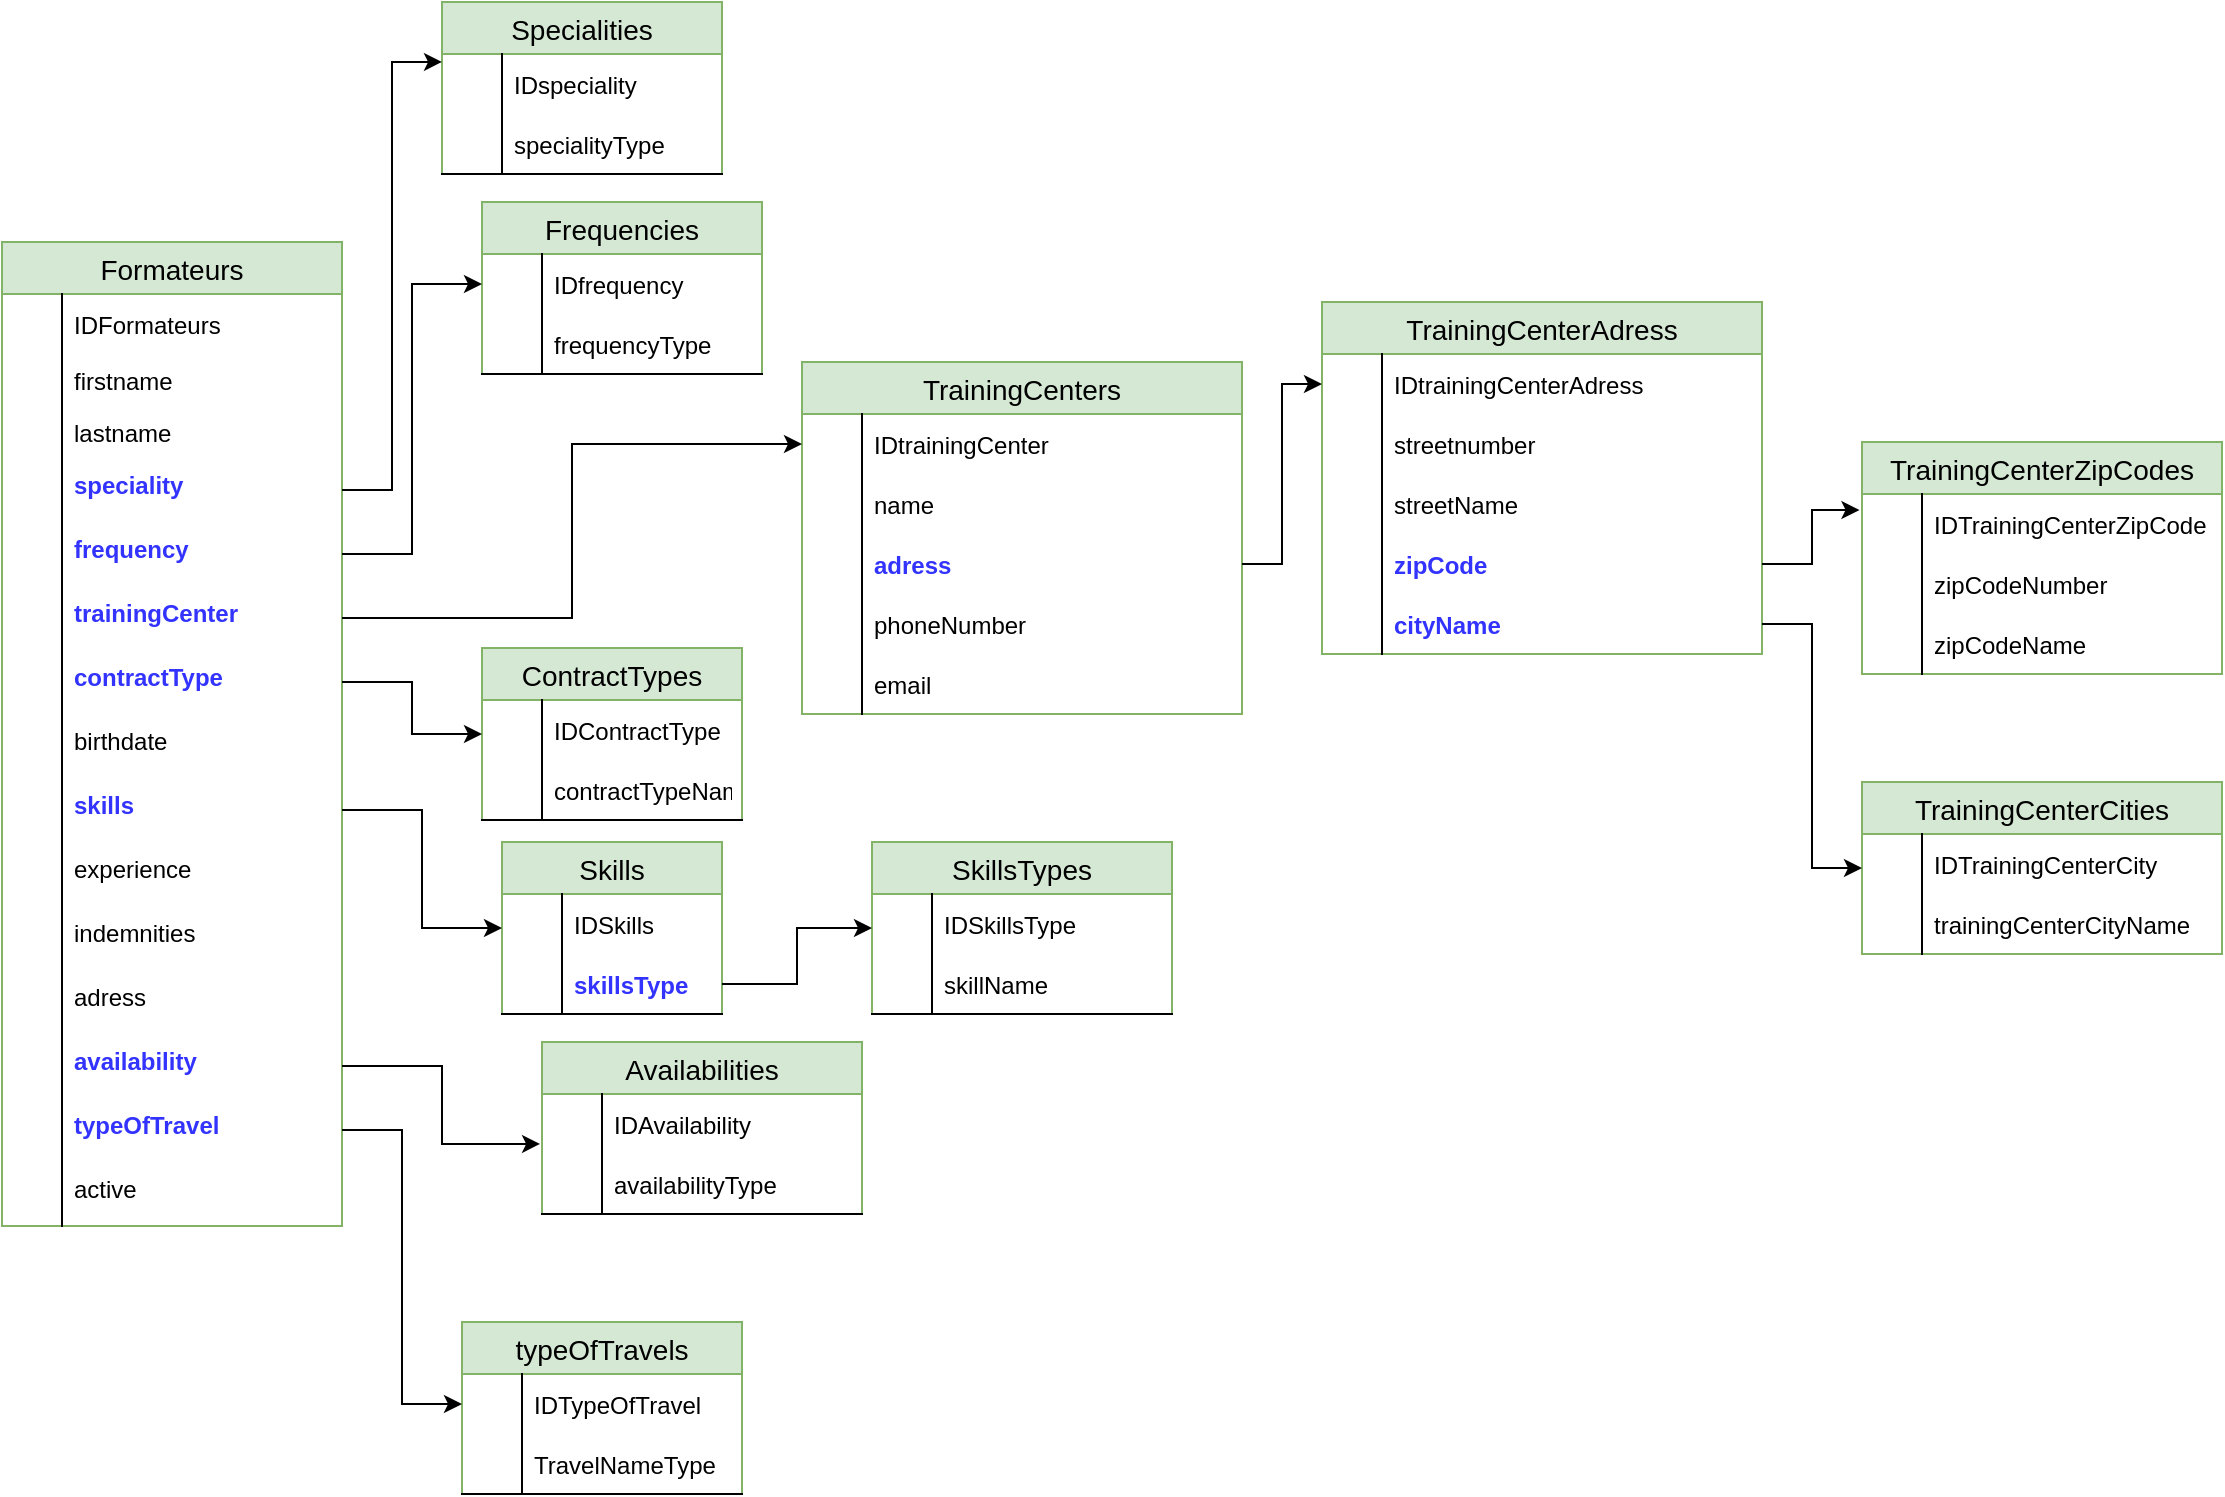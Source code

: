 <mxfile version="12.5.1" type="device" pages="2"><diagram id="z8Qfyt9-eMvjG8zOJKqd" name="Page-1"><mxGraphModel dx="1422" dy="769" grid="1" gridSize="10" guides="1" tooltips="1" connect="1" arrows="1" fold="1" page="1" pageScale="1" pageWidth="1169" pageHeight="827" math="0" shadow="0"><root><mxCell id="0"/><mxCell id="1" parent="0"/><mxCell id="PxYrfyLk3lkFEPE1yaKh-5" value="Formateurs" style="swimlane;fontStyle=0;childLayout=stackLayout;horizontal=1;startSize=26;fillColor=#d5e8d4;horizontalStack=0;resizeParent=1;resizeParentMax=0;resizeLast=0;collapsible=1;marginBottom=0;swimlaneFillColor=#ffffff;align=center;fontSize=14;strokeColor=#82b366;" vertex="1" parent="1"><mxGeometry x="20" y="140" width="170" height="492" as="geometry"/></mxCell><mxCell id="PxYrfyLk3lkFEPE1yaKh-6" value="IDFormateurs" style="shape=partialRectangle;top=0;left=0;right=0;bottom=1;align=left;verticalAlign=middle;fillColor=none;spacingLeft=34;spacingRight=4;overflow=hidden;rotatable=0;points=[[0,0.5],[1,0.5]];portConstraint=eastwest;dropTarget=0;fontStyle=0;fontSize=12;strokeColor=none;" vertex="1" parent="PxYrfyLk3lkFEPE1yaKh-5"><mxGeometry y="26" width="170" height="30" as="geometry"/></mxCell><mxCell id="PxYrfyLk3lkFEPE1yaKh-7" value="" style="shape=partialRectangle;top=0;left=0;bottom=0;fillColor=none;align=left;verticalAlign=middle;spacingLeft=4;spacingRight=4;overflow=hidden;rotatable=0;points=[];portConstraint=eastwest;part=1;fontSize=12;" vertex="1" connectable="0" parent="PxYrfyLk3lkFEPE1yaKh-6"><mxGeometry width="30" height="30" as="geometry"/></mxCell><mxCell id="PxYrfyLk3lkFEPE1yaKh-8" value="firstname" style="shape=partialRectangle;top=0;left=0;right=0;bottom=0;align=left;verticalAlign=top;fillColor=none;spacingLeft=34;spacingRight=4;overflow=hidden;rotatable=0;points=[[0,0.5],[1,0.5]];portConstraint=eastwest;dropTarget=0;fontSize=12;strokeColor=none;" vertex="1" parent="PxYrfyLk3lkFEPE1yaKh-5"><mxGeometry y="56" width="170" height="26" as="geometry"/></mxCell><mxCell id="PxYrfyLk3lkFEPE1yaKh-9" value="" style="shape=partialRectangle;top=0;left=0;bottom=0;fillColor=none;align=left;verticalAlign=top;spacingLeft=4;spacingRight=4;overflow=hidden;rotatable=0;points=[];portConstraint=eastwest;part=1;fontSize=12;" vertex="1" connectable="0" parent="PxYrfyLk3lkFEPE1yaKh-8"><mxGeometry width="30" height="26" as="geometry"/></mxCell><mxCell id="PxYrfyLk3lkFEPE1yaKh-10" value="lastname" style="shape=partialRectangle;top=0;left=0;right=0;bottom=0;align=left;verticalAlign=top;fillColor=none;spacingLeft=34;spacingRight=4;overflow=hidden;rotatable=0;points=[[0,0.5],[1,0.5]];portConstraint=eastwest;dropTarget=0;fontSize=12;" vertex="1" parent="PxYrfyLk3lkFEPE1yaKh-5"><mxGeometry y="82" width="170" height="26" as="geometry"/></mxCell><mxCell id="PxYrfyLk3lkFEPE1yaKh-11" value="" style="shape=partialRectangle;top=0;left=0;bottom=0;fillColor=none;align=left;verticalAlign=top;spacingLeft=4;spacingRight=4;overflow=hidden;rotatable=0;points=[];portConstraint=eastwest;part=1;fontSize=12;" vertex="1" connectable="0" parent="PxYrfyLk3lkFEPE1yaKh-10"><mxGeometry width="30" height="26" as="geometry"/></mxCell><mxCell id="PxYrfyLk3lkFEPE1yaKh-12" value="speciality" style="shape=partialRectangle;top=0;left=0;right=0;bottom=0;align=left;verticalAlign=top;fillColor=none;spacingLeft=34;spacingRight=4;overflow=hidden;rotatable=0;points=[[0,0.5],[1,0.5]];portConstraint=eastwest;dropTarget=0;fontSize=12;fontStyle=1;fontColor=#3333FF;" vertex="1" parent="PxYrfyLk3lkFEPE1yaKh-5"><mxGeometry y="108" width="170" height="32" as="geometry"/></mxCell><mxCell id="PxYrfyLk3lkFEPE1yaKh-13" value="" style="shape=partialRectangle;top=0;left=0;bottom=0;fillColor=none;align=left;verticalAlign=top;spacingLeft=4;spacingRight=4;overflow=hidden;rotatable=0;points=[];portConstraint=eastwest;part=1;fontSize=12;" vertex="1" connectable="0" parent="PxYrfyLk3lkFEPE1yaKh-12"><mxGeometry width="30" height="32" as="geometry"/></mxCell><mxCell id="PxYrfyLk3lkFEPE1yaKh-29" value="frequency" style="shape=partialRectangle;top=0;left=0;right=0;bottom=0;align=left;verticalAlign=top;fillColor=none;spacingLeft=34;spacingRight=4;overflow=hidden;rotatable=0;points=[[0,0.5],[1,0.5]];portConstraint=eastwest;dropTarget=0;fontSize=12;fontStyle=1;strokeColor=#3333FF;fontColor=#3333FF;" vertex="1" parent="PxYrfyLk3lkFEPE1yaKh-5"><mxGeometry y="140" width="170" height="32" as="geometry"/></mxCell><mxCell id="PxYrfyLk3lkFEPE1yaKh-30" value="" style="shape=partialRectangle;top=0;left=0;bottom=0;fillColor=none;align=left;verticalAlign=top;spacingLeft=4;spacingRight=4;overflow=hidden;rotatable=0;points=[];portConstraint=eastwest;part=1;fontSize=12;" vertex="1" connectable="0" parent="PxYrfyLk3lkFEPE1yaKh-29"><mxGeometry width="30" height="32" as="geometry"/></mxCell><mxCell id="PxYrfyLk3lkFEPE1yaKh-31" value="trainingCenter" style="shape=partialRectangle;top=0;left=0;right=0;bottom=0;align=left;verticalAlign=top;fillColor=none;spacingLeft=34;spacingRight=4;overflow=hidden;rotatable=0;points=[[0,0.5],[1,0.5]];portConstraint=eastwest;dropTarget=0;fontSize=12;fontStyle=1;fontColor=#3333FF;" vertex="1" parent="PxYrfyLk3lkFEPE1yaKh-5"><mxGeometry y="172" width="170" height="32" as="geometry"/></mxCell><mxCell id="PxYrfyLk3lkFEPE1yaKh-32" value="" style="shape=partialRectangle;top=0;left=0;bottom=0;fillColor=none;align=left;verticalAlign=top;spacingLeft=4;spacingRight=4;overflow=hidden;rotatable=0;points=[];portConstraint=eastwest;part=1;fontSize=12;" vertex="1" connectable="0" parent="PxYrfyLk3lkFEPE1yaKh-31"><mxGeometry width="30" height="32" as="geometry"/></mxCell><mxCell id="PxYrfyLk3lkFEPE1yaKh-33" value="contractType" style="shape=partialRectangle;top=0;left=0;right=0;bottom=0;align=left;verticalAlign=top;fillColor=none;spacingLeft=34;spacingRight=4;overflow=hidden;rotatable=0;points=[[0,0.5],[1,0.5]];portConstraint=eastwest;dropTarget=0;fontSize=12;fontStyle=1;fontColor=#3333FF;" vertex="1" parent="PxYrfyLk3lkFEPE1yaKh-5"><mxGeometry y="204" width="170" height="32" as="geometry"/></mxCell><mxCell id="PxYrfyLk3lkFEPE1yaKh-34" value="" style="shape=partialRectangle;top=0;left=0;bottom=0;fillColor=none;align=left;verticalAlign=top;spacingLeft=4;spacingRight=4;overflow=hidden;rotatable=0;points=[];portConstraint=eastwest;part=1;fontSize=12;" vertex="1" connectable="0" parent="PxYrfyLk3lkFEPE1yaKh-33"><mxGeometry width="30" height="32" as="geometry"/></mxCell><mxCell id="PxYrfyLk3lkFEPE1yaKh-35" value="birthdate" style="shape=partialRectangle;top=0;left=0;right=0;bottom=0;align=left;verticalAlign=top;fillColor=none;spacingLeft=34;spacingRight=4;overflow=hidden;rotatable=0;points=[[0,0.5],[1,0.5]];portConstraint=eastwest;dropTarget=0;fontSize=12;" vertex="1" parent="PxYrfyLk3lkFEPE1yaKh-5"><mxGeometry y="236" width="170" height="32" as="geometry"/></mxCell><mxCell id="PxYrfyLk3lkFEPE1yaKh-36" value="" style="shape=partialRectangle;top=0;left=0;bottom=0;fillColor=none;align=left;verticalAlign=top;spacingLeft=4;spacingRight=4;overflow=hidden;rotatable=0;points=[];portConstraint=eastwest;part=1;fontSize=12;" vertex="1" connectable="0" parent="PxYrfyLk3lkFEPE1yaKh-35"><mxGeometry width="30" height="32" as="geometry"/></mxCell><mxCell id="PxYrfyLk3lkFEPE1yaKh-37" value="skills" style="shape=partialRectangle;top=0;left=0;right=0;bottom=0;align=left;verticalAlign=top;fillColor=none;spacingLeft=34;spacingRight=4;overflow=hidden;rotatable=0;points=[[0,0.5],[1,0.5]];portConstraint=eastwest;dropTarget=0;fontSize=12;fontColor=#3333FF;fontStyle=1" vertex="1" parent="PxYrfyLk3lkFEPE1yaKh-5"><mxGeometry y="268" width="170" height="32" as="geometry"/></mxCell><mxCell id="PxYrfyLk3lkFEPE1yaKh-38" value="" style="shape=partialRectangle;top=0;left=0;bottom=0;fillColor=none;align=left;verticalAlign=top;spacingLeft=4;spacingRight=4;overflow=hidden;rotatable=0;points=[];portConstraint=eastwest;part=1;fontSize=12;" vertex="1" connectable="0" parent="PxYrfyLk3lkFEPE1yaKh-37"><mxGeometry width="30" height="32" as="geometry"/></mxCell><mxCell id="PxYrfyLk3lkFEPE1yaKh-39" value="experience" style="shape=partialRectangle;top=0;left=0;right=0;bottom=0;align=left;verticalAlign=top;fillColor=none;spacingLeft=34;spacingRight=4;overflow=hidden;rotatable=0;points=[[0,0.5],[1,0.5]];portConstraint=eastwest;dropTarget=0;fontSize=12;" vertex="1" parent="PxYrfyLk3lkFEPE1yaKh-5"><mxGeometry y="300" width="170" height="32" as="geometry"/></mxCell><mxCell id="PxYrfyLk3lkFEPE1yaKh-40" value="" style="shape=partialRectangle;top=0;left=0;bottom=0;fillColor=none;align=left;verticalAlign=top;spacingLeft=4;spacingRight=4;overflow=hidden;rotatable=0;points=[];portConstraint=eastwest;part=1;fontSize=12;" vertex="1" connectable="0" parent="PxYrfyLk3lkFEPE1yaKh-39"><mxGeometry width="30" height="32" as="geometry"/></mxCell><mxCell id="PxYrfyLk3lkFEPE1yaKh-41" value="indemnities" style="shape=partialRectangle;top=0;left=0;right=0;bottom=0;align=left;verticalAlign=top;fillColor=none;spacingLeft=34;spacingRight=4;overflow=hidden;rotatable=0;points=[[0,0.5],[1,0.5]];portConstraint=eastwest;dropTarget=0;fontSize=12;" vertex="1" parent="PxYrfyLk3lkFEPE1yaKh-5"><mxGeometry y="332" width="170" height="32" as="geometry"/></mxCell><mxCell id="PxYrfyLk3lkFEPE1yaKh-42" value="" style="shape=partialRectangle;top=0;left=0;bottom=0;fillColor=none;align=left;verticalAlign=top;spacingLeft=4;spacingRight=4;overflow=hidden;rotatable=0;points=[];portConstraint=eastwest;part=1;fontSize=12;" vertex="1" connectable="0" parent="PxYrfyLk3lkFEPE1yaKh-41"><mxGeometry width="30" height="32" as="geometry"/></mxCell><mxCell id="PxYrfyLk3lkFEPE1yaKh-43" value="adress" style="shape=partialRectangle;top=0;left=0;right=0;bottom=0;align=left;verticalAlign=top;fillColor=none;spacingLeft=34;spacingRight=4;overflow=hidden;rotatable=0;points=[[0,0.5],[1,0.5]];portConstraint=eastwest;dropTarget=0;fontSize=12;" vertex="1" parent="PxYrfyLk3lkFEPE1yaKh-5"><mxGeometry y="364" width="170" height="32" as="geometry"/></mxCell><mxCell id="PxYrfyLk3lkFEPE1yaKh-44" value="" style="shape=partialRectangle;top=0;left=0;bottom=0;fillColor=none;align=left;verticalAlign=top;spacingLeft=4;spacingRight=4;overflow=hidden;rotatable=0;points=[];portConstraint=eastwest;part=1;fontSize=12;" vertex="1" connectable="0" parent="PxYrfyLk3lkFEPE1yaKh-43"><mxGeometry width="30" height="32" as="geometry"/></mxCell><mxCell id="PxYrfyLk3lkFEPE1yaKh-45" value="availability" style="shape=partialRectangle;top=0;left=0;right=0;bottom=0;align=left;verticalAlign=top;fillColor=none;spacingLeft=34;spacingRight=4;overflow=hidden;rotatable=0;points=[[0,0.5],[1,0.5]];portConstraint=eastwest;dropTarget=0;fontSize=12;fontColor=#3333FF;fontStyle=1" vertex="1" parent="PxYrfyLk3lkFEPE1yaKh-5"><mxGeometry y="396" width="170" height="32" as="geometry"/></mxCell><mxCell id="PxYrfyLk3lkFEPE1yaKh-46" value="" style="shape=partialRectangle;top=0;left=0;bottom=0;fillColor=none;align=left;verticalAlign=top;spacingLeft=4;spacingRight=4;overflow=hidden;rotatable=0;points=[];portConstraint=eastwest;part=1;fontSize=12;" vertex="1" connectable="0" parent="PxYrfyLk3lkFEPE1yaKh-45"><mxGeometry width="30" height="32" as="geometry"/></mxCell><mxCell id="PxYrfyLk3lkFEPE1yaKh-47" value="typeOfTravel" style="shape=partialRectangle;top=0;left=0;right=0;bottom=0;align=left;verticalAlign=top;fillColor=none;spacingLeft=34;spacingRight=4;overflow=hidden;rotatable=0;points=[[0,0.5],[1,0.5]];portConstraint=eastwest;dropTarget=0;fontSize=12;fontColor=#3333FF;fontStyle=1" vertex="1" parent="PxYrfyLk3lkFEPE1yaKh-5"><mxGeometry y="428" width="170" height="32" as="geometry"/></mxCell><mxCell id="PxYrfyLk3lkFEPE1yaKh-48" value="" style="shape=partialRectangle;top=0;left=0;bottom=0;fillColor=none;align=left;verticalAlign=top;spacingLeft=4;spacingRight=4;overflow=hidden;rotatable=0;points=[];portConstraint=eastwest;part=1;fontSize=12;" vertex="1" connectable="0" parent="PxYrfyLk3lkFEPE1yaKh-47"><mxGeometry width="30" height="32" as="geometry"/></mxCell><mxCell id="PxYrfyLk3lkFEPE1yaKh-109" value="active" style="shape=partialRectangle;top=0;left=0;right=0;bottom=0;align=left;verticalAlign=top;fillColor=none;spacingLeft=34;spacingRight=4;overflow=hidden;rotatable=0;points=[[0,0.5],[1,0.5]];portConstraint=eastwest;dropTarget=0;fontSize=12;" vertex="1" parent="PxYrfyLk3lkFEPE1yaKh-5"><mxGeometry y="460" width="170" height="32" as="geometry"/></mxCell><mxCell id="PxYrfyLk3lkFEPE1yaKh-110" value="" style="shape=partialRectangle;top=0;left=0;bottom=0;fillColor=none;align=left;verticalAlign=top;spacingLeft=4;spacingRight=4;overflow=hidden;rotatable=0;points=[];portConstraint=eastwest;part=1;fontSize=12;" vertex="1" connectable="0" parent="PxYrfyLk3lkFEPE1yaKh-109"><mxGeometry width="30" height="32" as="geometry"/></mxCell><mxCell id="PxYrfyLk3lkFEPE1yaKh-94" value="TrainingCenters" style="swimlane;fontStyle=0;childLayout=stackLayout;horizontal=1;startSize=26;fillColor=#d5e8d4;horizontalStack=0;resizeParent=1;resizeParentMax=0;resizeLast=0;collapsible=1;marginBottom=0;swimlaneFillColor=#ffffff;align=center;fontSize=14;strokeColor=#82b366;" vertex="1" parent="1"><mxGeometry x="420" y="200" width="220" height="176" as="geometry"/></mxCell><mxCell id="PxYrfyLk3lkFEPE1yaKh-95" value="IDtrainingCenter" style="shape=partialRectangle;top=0;left=0;right=0;bottom=1;align=left;verticalAlign=middle;fillColor=none;spacingLeft=34;spacingRight=4;overflow=hidden;rotatable=0;points=[[0,0.5],[1,0.5]];portConstraint=eastwest;dropTarget=0;fontStyle=0;fontSize=12;strokeColor=none;" vertex="1" parent="PxYrfyLk3lkFEPE1yaKh-94"><mxGeometry y="26" width="220" height="30" as="geometry"/></mxCell><mxCell id="PxYrfyLk3lkFEPE1yaKh-96" value="" style="shape=partialRectangle;top=0;left=0;bottom=0;fillColor=none;align=left;verticalAlign=middle;spacingLeft=4;spacingRight=4;overflow=hidden;rotatable=0;points=[];portConstraint=eastwest;part=1;fontSize=12;" vertex="1" connectable="0" parent="PxYrfyLk3lkFEPE1yaKh-95"><mxGeometry width="30" height="30" as="geometry"/></mxCell><mxCell id="PxYrfyLk3lkFEPE1yaKh-103" value="name" style="shape=partialRectangle;top=0;left=0;right=0;bottom=1;align=left;verticalAlign=middle;fillColor=none;spacingLeft=34;spacingRight=4;overflow=hidden;rotatable=0;points=[[0,0.5],[1,0.5]];portConstraint=eastwest;dropTarget=0;fontStyle=0;fontSize=12;strokeColor=none;" vertex="1" parent="PxYrfyLk3lkFEPE1yaKh-94"><mxGeometry y="56" width="220" height="30" as="geometry"/></mxCell><mxCell id="PxYrfyLk3lkFEPE1yaKh-104" value="" style="shape=partialRectangle;top=0;left=0;bottom=0;fillColor=none;align=left;verticalAlign=middle;spacingLeft=4;spacingRight=4;overflow=hidden;rotatable=0;points=[];portConstraint=eastwest;part=1;fontSize=12;" vertex="1" connectable="0" parent="PxYrfyLk3lkFEPE1yaKh-103"><mxGeometry width="30" height="30" as="geometry"/></mxCell><mxCell id="PxYrfyLk3lkFEPE1yaKh-105" value="adress" style="shape=partialRectangle;top=0;left=0;right=0;bottom=1;align=left;verticalAlign=middle;fillColor=none;spacingLeft=34;spacingRight=4;overflow=hidden;rotatable=0;points=[[0,0.5],[1,0.5]];portConstraint=eastwest;dropTarget=0;fontStyle=1;fontSize=12;strokeColor=none;fontColor=#3333FF;" vertex="1" parent="PxYrfyLk3lkFEPE1yaKh-94"><mxGeometry y="86" width="220" height="30" as="geometry"/></mxCell><mxCell id="PxYrfyLk3lkFEPE1yaKh-106" value="" style="shape=partialRectangle;top=0;left=0;bottom=0;fillColor=none;align=left;verticalAlign=middle;spacingLeft=4;spacingRight=4;overflow=hidden;rotatable=0;points=[];portConstraint=eastwest;part=1;fontSize=12;" vertex="1" connectable="0" parent="PxYrfyLk3lkFEPE1yaKh-105"><mxGeometry width="30" height="30" as="geometry"/></mxCell><mxCell id="PxYrfyLk3lkFEPE1yaKh-117" value="phoneNumber" style="shape=partialRectangle;top=0;left=0;right=0;bottom=1;align=left;verticalAlign=middle;fillColor=none;spacingLeft=34;spacingRight=4;overflow=hidden;rotatable=0;points=[[0,0.5],[1,0.5]];portConstraint=eastwest;dropTarget=0;fontStyle=0;fontSize=12;strokeColor=none;" vertex="1" parent="PxYrfyLk3lkFEPE1yaKh-94"><mxGeometry y="116" width="220" height="30" as="geometry"/></mxCell><mxCell id="PxYrfyLk3lkFEPE1yaKh-118" value="" style="shape=partialRectangle;top=0;left=0;bottom=0;fillColor=none;align=left;verticalAlign=middle;spacingLeft=4;spacingRight=4;overflow=hidden;rotatable=0;points=[];portConstraint=eastwest;part=1;fontSize=12;" vertex="1" connectable="0" parent="PxYrfyLk3lkFEPE1yaKh-117"><mxGeometry width="30" height="30" as="geometry"/></mxCell><mxCell id="PxYrfyLk3lkFEPE1yaKh-119" value="email" style="shape=partialRectangle;top=0;left=0;right=0;bottom=1;align=left;verticalAlign=middle;fillColor=none;spacingLeft=34;spacingRight=4;overflow=hidden;rotatable=0;points=[[0,0.5],[1,0.5]];portConstraint=eastwest;dropTarget=0;fontStyle=0;fontSize=12;strokeColor=none;" vertex="1" parent="PxYrfyLk3lkFEPE1yaKh-94"><mxGeometry y="146" width="220" height="30" as="geometry"/></mxCell><mxCell id="PxYrfyLk3lkFEPE1yaKh-120" value="" style="shape=partialRectangle;top=0;left=0;bottom=0;fillColor=none;align=left;verticalAlign=middle;spacingLeft=4;spacingRight=4;overflow=hidden;rotatable=0;points=[];portConstraint=eastwest;part=1;fontSize=12;" vertex="1" connectable="0" parent="PxYrfyLk3lkFEPE1yaKh-119"><mxGeometry width="30" height="30" as="geometry"/></mxCell><mxCell id="PxYrfyLk3lkFEPE1yaKh-97" value="Frequencies" style="swimlane;fontStyle=0;childLayout=stackLayout;horizontal=1;startSize=26;fillColor=#d5e8d4;horizontalStack=0;resizeParent=1;resizeParentMax=0;resizeLast=0;collapsible=1;marginBottom=0;swimlaneFillColor=#ffffff;align=center;fontSize=14;strokeColor=#82b366;" vertex="1" parent="1"><mxGeometry x="260" y="120" width="140" height="86" as="geometry"/></mxCell><mxCell id="PxYrfyLk3lkFEPE1yaKh-98" value="IDfrequency" style="shape=partialRectangle;top=0;left=0;right=0;bottom=1;align=left;verticalAlign=middle;fillColor=none;spacingLeft=34;spacingRight=4;overflow=hidden;rotatable=0;points=[[0,0.5],[1,0.5]];portConstraint=eastwest;dropTarget=0;fontStyle=0;fontSize=12;strokeColor=none;" vertex="1" parent="PxYrfyLk3lkFEPE1yaKh-97"><mxGeometry y="26" width="140" height="30" as="geometry"/></mxCell><mxCell id="PxYrfyLk3lkFEPE1yaKh-99" value="" style="shape=partialRectangle;top=0;left=0;bottom=0;fillColor=none;align=left;verticalAlign=middle;spacingLeft=4;spacingRight=4;overflow=hidden;rotatable=0;points=[];portConstraint=eastwest;part=1;fontSize=12;" vertex="1" connectable="0" parent="PxYrfyLk3lkFEPE1yaKh-98"><mxGeometry width="30" height="30" as="geometry"/></mxCell><mxCell id="PxYrfyLk3lkFEPE1yaKh-115" value="frequencyType" style="shape=partialRectangle;top=0;left=0;right=0;bottom=1;align=left;verticalAlign=middle;fillColor=none;spacingLeft=34;spacingRight=4;overflow=hidden;rotatable=0;points=[[0,0.5],[1,0.5]];portConstraint=eastwest;dropTarget=0;fontStyle=0;fontSize=12;" vertex="1" parent="PxYrfyLk3lkFEPE1yaKh-97"><mxGeometry y="56" width="140" height="30" as="geometry"/></mxCell><mxCell id="PxYrfyLk3lkFEPE1yaKh-116" value="" style="shape=partialRectangle;top=0;left=0;bottom=0;fillColor=none;align=left;verticalAlign=middle;spacingLeft=4;spacingRight=4;overflow=hidden;rotatable=0;points=[];portConstraint=eastwest;part=1;fontSize=12;" vertex="1" connectable="0" parent="PxYrfyLk3lkFEPE1yaKh-115"><mxGeometry width="30" height="30" as="geometry"/></mxCell><mxCell id="PxYrfyLk3lkFEPE1yaKh-100" value="Specialities" style="swimlane;fontStyle=0;childLayout=stackLayout;horizontal=1;startSize=26;fillColor=#d5e8d4;horizontalStack=0;resizeParent=1;resizeParentMax=0;resizeLast=0;collapsible=1;marginBottom=0;swimlaneFillColor=#ffffff;align=center;fontSize=14;strokeColor=#82b366;" vertex="1" parent="1"><mxGeometry x="240" y="20" width="140" height="86" as="geometry"/></mxCell><mxCell id="PxYrfyLk3lkFEPE1yaKh-101" value="IDspeciality" style="shape=partialRectangle;top=0;left=0;right=0;bottom=1;align=left;verticalAlign=middle;fillColor=none;spacingLeft=34;spacingRight=4;overflow=hidden;rotatable=0;points=[[0,0.5],[1,0.5]];portConstraint=eastwest;dropTarget=0;fontStyle=0;fontSize=12;strokeColor=none;" vertex="1" parent="PxYrfyLk3lkFEPE1yaKh-100"><mxGeometry y="26" width="140" height="30" as="geometry"/></mxCell><mxCell id="PxYrfyLk3lkFEPE1yaKh-102" value="" style="shape=partialRectangle;top=0;left=0;bottom=0;fillColor=none;align=left;verticalAlign=middle;spacingLeft=4;spacingRight=4;overflow=hidden;rotatable=0;points=[];portConstraint=eastwest;part=1;fontSize=12;" vertex="1" connectable="0" parent="PxYrfyLk3lkFEPE1yaKh-101"><mxGeometry width="30" height="30" as="geometry"/></mxCell><mxCell id="PxYrfyLk3lkFEPE1yaKh-113" value="specialityType" style="shape=partialRectangle;top=0;left=0;right=0;bottom=1;align=left;verticalAlign=middle;fillColor=none;spacingLeft=34;spacingRight=4;overflow=hidden;rotatable=0;points=[[0,0.5],[1,0.5]];portConstraint=eastwest;dropTarget=0;fontStyle=0;fontSize=12;" vertex="1" parent="PxYrfyLk3lkFEPE1yaKh-100"><mxGeometry y="56" width="140" height="30" as="geometry"/></mxCell><mxCell id="PxYrfyLk3lkFEPE1yaKh-114" value="" style="shape=partialRectangle;top=0;left=0;bottom=0;fillColor=none;align=left;verticalAlign=middle;spacingLeft=4;spacingRight=4;overflow=hidden;rotatable=0;points=[];portConstraint=eastwest;part=1;fontSize=12;" vertex="1" connectable="0" parent="PxYrfyLk3lkFEPE1yaKh-113"><mxGeometry width="30" height="30" as="geometry"/></mxCell><mxCell id="_mX2zybibpnwXKWgDiXK-1" value="ContractTypes" style="swimlane;fontStyle=0;childLayout=stackLayout;horizontal=1;startSize=26;fillColor=#d5e8d4;horizontalStack=0;resizeParent=1;resizeParentMax=0;resizeLast=0;collapsible=1;marginBottom=0;swimlaneFillColor=#ffffff;align=center;fontSize=14;strokeColor=#82b366;" vertex="1" parent="1"><mxGeometry x="260" y="343" width="130" height="86" as="geometry"/></mxCell><mxCell id="_mX2zybibpnwXKWgDiXK-2" value="IDContractType" style="shape=partialRectangle;top=0;left=0;right=0;bottom=1;align=left;verticalAlign=middle;fillColor=none;spacingLeft=34;spacingRight=4;overflow=hidden;rotatable=0;points=[[0,0.5],[1,0.5]];portConstraint=eastwest;dropTarget=0;fontStyle=0;fontSize=12;strokeColor=none;" vertex="1" parent="_mX2zybibpnwXKWgDiXK-1"><mxGeometry y="26" width="130" height="30" as="geometry"/></mxCell><mxCell id="_mX2zybibpnwXKWgDiXK-3" value="" style="shape=partialRectangle;top=0;left=0;bottom=0;fillColor=none;align=left;verticalAlign=middle;spacingLeft=4;spacingRight=4;overflow=hidden;rotatable=0;points=[];portConstraint=eastwest;part=1;fontSize=12;" vertex="1" connectable="0" parent="_mX2zybibpnwXKWgDiXK-2"><mxGeometry width="30" height="30" as="geometry"/></mxCell><mxCell id="_mX2zybibpnwXKWgDiXK-4" value="contractTypeName" style="shape=partialRectangle;top=0;left=0;right=0;bottom=1;align=left;verticalAlign=middle;fillColor=none;spacingLeft=34;spacingRight=4;overflow=hidden;rotatable=0;points=[[0,0.5],[1,0.5]];portConstraint=eastwest;dropTarget=0;fontStyle=0;fontSize=12;" vertex="1" parent="_mX2zybibpnwXKWgDiXK-1"><mxGeometry y="56" width="130" height="30" as="geometry"/></mxCell><mxCell id="_mX2zybibpnwXKWgDiXK-5" value="" style="shape=partialRectangle;top=0;left=0;bottom=0;fillColor=none;align=left;verticalAlign=middle;spacingLeft=4;spacingRight=4;overflow=hidden;rotatable=0;points=[];portConstraint=eastwest;part=1;fontSize=12;" vertex="1" connectable="0" parent="_mX2zybibpnwXKWgDiXK-4"><mxGeometry width="30" height="30" as="geometry"/></mxCell><mxCell id="_mX2zybibpnwXKWgDiXK-6" value="Skills" style="swimlane;fontStyle=0;childLayout=stackLayout;horizontal=1;startSize=26;fillColor=#d5e8d4;horizontalStack=0;resizeParent=1;resizeParentMax=0;resizeLast=0;collapsible=1;marginBottom=0;swimlaneFillColor=#ffffff;align=center;fontSize=14;strokeColor=#82b366;" vertex="1" parent="1"><mxGeometry x="270" y="440" width="110" height="86" as="geometry"/></mxCell><mxCell id="_mX2zybibpnwXKWgDiXK-7" value="IDSkills" style="shape=partialRectangle;top=0;left=0;right=0;bottom=1;align=left;verticalAlign=middle;fillColor=none;spacingLeft=34;spacingRight=4;overflow=hidden;rotatable=0;points=[[0,0.5],[1,0.5]];portConstraint=eastwest;dropTarget=0;fontStyle=0;fontSize=12;strokeColor=none;" vertex="1" parent="_mX2zybibpnwXKWgDiXK-6"><mxGeometry y="26" width="110" height="30" as="geometry"/></mxCell><mxCell id="_mX2zybibpnwXKWgDiXK-8" value="" style="shape=partialRectangle;top=0;left=0;bottom=0;fillColor=none;align=left;verticalAlign=middle;spacingLeft=4;spacingRight=4;overflow=hidden;rotatable=0;points=[];portConstraint=eastwest;part=1;fontSize=12;" vertex="1" connectable="0" parent="_mX2zybibpnwXKWgDiXK-7"><mxGeometry width="30" height="30" as="geometry"/></mxCell><mxCell id="_mX2zybibpnwXKWgDiXK-9" value="skillsType" style="shape=partialRectangle;top=0;left=0;right=0;bottom=1;align=left;verticalAlign=middle;fillColor=none;spacingLeft=34;spacingRight=4;overflow=hidden;rotatable=0;points=[[0,0.5],[1,0.5]];portConstraint=eastwest;dropTarget=0;fontStyle=1;fontSize=12;fontColor=#3333FF;" vertex="1" parent="_mX2zybibpnwXKWgDiXK-6"><mxGeometry y="56" width="110" height="30" as="geometry"/></mxCell><mxCell id="_mX2zybibpnwXKWgDiXK-10" value="" style="shape=partialRectangle;top=0;left=0;bottom=0;fillColor=none;align=left;verticalAlign=middle;spacingLeft=4;spacingRight=4;overflow=hidden;rotatable=0;points=[];portConstraint=eastwest;part=1;fontSize=12;" vertex="1" connectable="0" parent="_mX2zybibpnwXKWgDiXK-9"><mxGeometry width="30" height="30" as="geometry"/></mxCell><mxCell id="RFUtf2Z5HmkwOicb4BiN-1" value="SkillsTypes" style="swimlane;fontStyle=0;childLayout=stackLayout;horizontal=1;startSize=26;fillColor=#d5e8d4;horizontalStack=0;resizeParent=1;resizeParentMax=0;resizeLast=0;collapsible=1;marginBottom=0;swimlaneFillColor=#ffffff;align=center;fontSize=14;strokeColor=#82b366;" vertex="1" parent="1"><mxGeometry x="455" y="440" width="150" height="86" as="geometry"/></mxCell><mxCell id="RFUtf2Z5HmkwOicb4BiN-2" value="IDSkillsType" style="shape=partialRectangle;top=0;left=0;right=0;bottom=1;align=left;verticalAlign=middle;fillColor=none;spacingLeft=34;spacingRight=4;overflow=hidden;rotatable=0;points=[[0,0.5],[1,0.5]];portConstraint=eastwest;dropTarget=0;fontStyle=0;fontSize=12;strokeColor=none;" vertex="1" parent="RFUtf2Z5HmkwOicb4BiN-1"><mxGeometry y="26" width="150" height="30" as="geometry"/></mxCell><mxCell id="RFUtf2Z5HmkwOicb4BiN-3" value="" style="shape=partialRectangle;top=0;left=0;bottom=0;fillColor=none;align=left;verticalAlign=middle;spacingLeft=4;spacingRight=4;overflow=hidden;rotatable=0;points=[];portConstraint=eastwest;part=1;fontSize=12;" vertex="1" connectable="0" parent="RFUtf2Z5HmkwOicb4BiN-2"><mxGeometry width="30" height="30" as="geometry"/></mxCell><mxCell id="RFUtf2Z5HmkwOicb4BiN-4" value="skillName" style="shape=partialRectangle;top=0;left=0;right=0;bottom=1;align=left;verticalAlign=middle;fillColor=none;spacingLeft=34;spacingRight=4;overflow=hidden;rotatable=0;points=[[0,0.5],[1,0.5]];portConstraint=eastwest;dropTarget=0;fontStyle=0;fontSize=12;fontColor=#000000;" vertex="1" parent="RFUtf2Z5HmkwOicb4BiN-1"><mxGeometry y="56" width="150" height="30" as="geometry"/></mxCell><mxCell id="RFUtf2Z5HmkwOicb4BiN-5" value="" style="shape=partialRectangle;top=0;left=0;bottom=0;fillColor=none;align=left;verticalAlign=middle;spacingLeft=4;spacingRight=4;overflow=hidden;rotatable=0;points=[];portConstraint=eastwest;part=1;fontSize=12;" vertex="1" connectable="0" parent="RFUtf2Z5HmkwOicb4BiN-4"><mxGeometry width="30" height="30" as="geometry"/></mxCell><mxCell id="RFUtf2Z5HmkwOicb4BiN-6" value="Availabilities" style="swimlane;fontStyle=0;childLayout=stackLayout;horizontal=1;startSize=26;fillColor=#d5e8d4;horizontalStack=0;resizeParent=1;resizeParentMax=0;resizeLast=0;collapsible=1;marginBottom=0;swimlaneFillColor=#ffffff;align=center;fontSize=14;strokeColor=#82b366;" vertex="1" parent="1"><mxGeometry x="290" y="540" width="160" height="86" as="geometry"/></mxCell><mxCell id="RFUtf2Z5HmkwOicb4BiN-7" value="IDAvailability" style="shape=partialRectangle;top=0;left=0;right=0;bottom=1;align=left;verticalAlign=middle;fillColor=none;spacingLeft=34;spacingRight=4;overflow=hidden;rotatable=0;points=[[0,0.5],[1,0.5]];portConstraint=eastwest;dropTarget=0;fontStyle=0;fontSize=12;strokeColor=none;" vertex="1" parent="RFUtf2Z5HmkwOicb4BiN-6"><mxGeometry y="26" width="160" height="30" as="geometry"/></mxCell><mxCell id="RFUtf2Z5HmkwOicb4BiN-8" value="" style="shape=partialRectangle;top=0;left=0;bottom=0;fillColor=none;align=left;verticalAlign=middle;spacingLeft=4;spacingRight=4;overflow=hidden;rotatable=0;points=[];portConstraint=eastwest;part=1;fontSize=12;" vertex="1" connectable="0" parent="RFUtf2Z5HmkwOicb4BiN-7"><mxGeometry width="30" height="30" as="geometry"/></mxCell><mxCell id="RFUtf2Z5HmkwOicb4BiN-9" value="availabilityType" style="shape=partialRectangle;top=0;left=0;right=0;bottom=1;align=left;verticalAlign=middle;fillColor=none;spacingLeft=34;spacingRight=4;overflow=hidden;rotatable=0;points=[[0,0.5],[1,0.5]];portConstraint=eastwest;dropTarget=0;fontStyle=0;fontSize=12;fontColor=#000000;" vertex="1" parent="RFUtf2Z5HmkwOicb4BiN-6"><mxGeometry y="56" width="160" height="30" as="geometry"/></mxCell><mxCell id="RFUtf2Z5HmkwOicb4BiN-10" value="" style="shape=partialRectangle;top=0;left=0;bottom=0;fillColor=none;align=left;verticalAlign=middle;spacingLeft=4;spacingRight=4;overflow=hidden;rotatable=0;points=[];portConstraint=eastwest;part=1;fontSize=12;" vertex="1" connectable="0" parent="RFUtf2Z5HmkwOicb4BiN-9"><mxGeometry width="30" height="30" as="geometry"/></mxCell><mxCell id="RFUtf2Z5HmkwOicb4BiN-11" value="typeOfTravels" style="swimlane;fontStyle=0;childLayout=stackLayout;horizontal=1;startSize=26;fillColor=#d5e8d4;horizontalStack=0;resizeParent=1;resizeParentMax=0;resizeLast=0;collapsible=1;marginBottom=0;swimlaneFillColor=#ffffff;align=center;fontSize=14;strokeColor=#82b366;" vertex="1" parent="1"><mxGeometry x="250" y="680" width="140" height="86" as="geometry"/></mxCell><mxCell id="RFUtf2Z5HmkwOicb4BiN-12" value="IDTypeOfTravel" style="shape=partialRectangle;top=0;left=0;right=0;bottom=1;align=left;verticalAlign=middle;fillColor=none;spacingLeft=34;spacingRight=4;overflow=hidden;rotatable=0;points=[[0,0.5],[1,0.5]];portConstraint=eastwest;dropTarget=0;fontStyle=0;fontSize=12;strokeColor=none;" vertex="1" parent="RFUtf2Z5HmkwOicb4BiN-11"><mxGeometry y="26" width="140" height="30" as="geometry"/></mxCell><mxCell id="RFUtf2Z5HmkwOicb4BiN-13" value="" style="shape=partialRectangle;top=0;left=0;bottom=0;fillColor=none;align=left;verticalAlign=middle;spacingLeft=4;spacingRight=4;overflow=hidden;rotatable=0;points=[];portConstraint=eastwest;part=1;fontSize=12;" vertex="1" connectable="0" parent="RFUtf2Z5HmkwOicb4BiN-12"><mxGeometry width="30" height="30" as="geometry"/></mxCell><mxCell id="RFUtf2Z5HmkwOicb4BiN-14" value="TravelNameType" style="shape=partialRectangle;top=0;left=0;right=0;bottom=1;align=left;verticalAlign=middle;fillColor=none;spacingLeft=34;spacingRight=4;overflow=hidden;rotatable=0;points=[[0,0.5],[1,0.5]];portConstraint=eastwest;dropTarget=0;fontStyle=0;fontSize=12;fontColor=#000000;" vertex="1" parent="RFUtf2Z5HmkwOicb4BiN-11"><mxGeometry y="56" width="140" height="30" as="geometry"/></mxCell><mxCell id="RFUtf2Z5HmkwOicb4BiN-15" value="" style="shape=partialRectangle;top=0;left=0;bottom=0;fillColor=none;align=left;verticalAlign=middle;spacingLeft=4;spacingRight=4;overflow=hidden;rotatable=0;points=[];portConstraint=eastwest;part=1;fontSize=12;" vertex="1" connectable="0" parent="RFUtf2Z5HmkwOicb4BiN-14"><mxGeometry width="30" height="30" as="geometry"/></mxCell><mxCell id="RFUtf2Z5HmkwOicb4BiN-16" value="TrainingCenterAdress" style="swimlane;fontStyle=0;childLayout=stackLayout;horizontal=1;startSize=26;fillColor=#d5e8d4;horizontalStack=0;resizeParent=1;resizeParentMax=0;resizeLast=0;collapsible=1;marginBottom=0;swimlaneFillColor=#ffffff;align=center;fontSize=14;strokeColor=#82b366;" vertex="1" parent="1"><mxGeometry x="680" y="170" width="220" height="176" as="geometry"/></mxCell><mxCell id="RFUtf2Z5HmkwOicb4BiN-17" value="IDtrainingCenterAdress" style="shape=partialRectangle;top=0;left=0;right=0;bottom=1;align=left;verticalAlign=middle;fillColor=none;spacingLeft=34;spacingRight=4;overflow=hidden;rotatable=0;points=[[0,0.5],[1,0.5]];portConstraint=eastwest;dropTarget=0;fontStyle=0;fontSize=12;strokeColor=none;" vertex="1" parent="RFUtf2Z5HmkwOicb4BiN-16"><mxGeometry y="26" width="220" height="30" as="geometry"/></mxCell><mxCell id="RFUtf2Z5HmkwOicb4BiN-18" value="" style="shape=partialRectangle;top=0;left=0;bottom=0;fillColor=none;align=left;verticalAlign=middle;spacingLeft=4;spacingRight=4;overflow=hidden;rotatable=0;points=[];portConstraint=eastwest;part=1;fontSize=12;" vertex="1" connectable="0" parent="RFUtf2Z5HmkwOicb4BiN-17"><mxGeometry width="30" height="30" as="geometry"/></mxCell><mxCell id="RFUtf2Z5HmkwOicb4BiN-19" value="streetnumber" style="shape=partialRectangle;top=0;left=0;right=0;bottom=1;align=left;verticalAlign=middle;fillColor=none;spacingLeft=34;spacingRight=4;overflow=hidden;rotatable=0;points=[[0,0.5],[1,0.5]];portConstraint=eastwest;dropTarget=0;fontStyle=0;fontSize=12;strokeColor=none;" vertex="1" parent="RFUtf2Z5HmkwOicb4BiN-16"><mxGeometry y="56" width="220" height="30" as="geometry"/></mxCell><mxCell id="RFUtf2Z5HmkwOicb4BiN-20" value="" style="shape=partialRectangle;top=0;left=0;bottom=0;fillColor=none;align=left;verticalAlign=middle;spacingLeft=4;spacingRight=4;overflow=hidden;rotatable=0;points=[];portConstraint=eastwest;part=1;fontSize=12;" vertex="1" connectable="0" parent="RFUtf2Z5HmkwOicb4BiN-19"><mxGeometry width="30" height="30" as="geometry"/></mxCell><mxCell id="RFUtf2Z5HmkwOicb4BiN-21" value="streetName" style="shape=partialRectangle;top=0;left=0;right=0;bottom=1;align=left;verticalAlign=middle;fillColor=none;spacingLeft=34;spacingRight=4;overflow=hidden;rotatable=0;points=[[0,0.5],[1,0.5]];portConstraint=eastwest;dropTarget=0;fontStyle=0;fontSize=12;strokeColor=none;" vertex="1" parent="RFUtf2Z5HmkwOicb4BiN-16"><mxGeometry y="86" width="220" height="30" as="geometry"/></mxCell><mxCell id="RFUtf2Z5HmkwOicb4BiN-22" value="" style="shape=partialRectangle;top=0;left=0;bottom=0;fillColor=none;align=left;verticalAlign=middle;spacingLeft=4;spacingRight=4;overflow=hidden;rotatable=0;points=[];portConstraint=eastwest;part=1;fontSize=12;" vertex="1" connectable="0" parent="RFUtf2Z5HmkwOicb4BiN-21"><mxGeometry width="30" height="30" as="geometry"/></mxCell><mxCell id="RFUtf2Z5HmkwOicb4BiN-23" value="zipCode" style="shape=partialRectangle;top=0;left=0;right=0;bottom=1;align=left;verticalAlign=middle;fillColor=none;spacingLeft=34;spacingRight=4;overflow=hidden;rotatable=0;points=[[0,0.5],[1,0.5]];portConstraint=eastwest;dropTarget=0;fontStyle=1;fontSize=12;strokeColor=none;fontColor=#3333FF;" vertex="1" parent="RFUtf2Z5HmkwOicb4BiN-16"><mxGeometry y="116" width="220" height="30" as="geometry"/></mxCell><mxCell id="RFUtf2Z5HmkwOicb4BiN-24" value="" style="shape=partialRectangle;top=0;left=0;bottom=0;fillColor=none;align=left;verticalAlign=middle;spacingLeft=4;spacingRight=4;overflow=hidden;rotatable=0;points=[];portConstraint=eastwest;part=1;fontSize=12;" vertex="1" connectable="0" parent="RFUtf2Z5HmkwOicb4BiN-23"><mxGeometry width="30" height="30" as="geometry"/></mxCell><mxCell id="RFUtf2Z5HmkwOicb4BiN-25" value="cityName" style="shape=partialRectangle;top=0;left=0;right=0;bottom=1;align=left;verticalAlign=middle;fillColor=none;spacingLeft=34;spacingRight=4;overflow=hidden;rotatable=0;points=[[0,0.5],[1,0.5]];portConstraint=eastwest;dropTarget=0;fontStyle=1;fontSize=12;strokeColor=none;fontColor=#3333FF;" vertex="1" parent="RFUtf2Z5HmkwOicb4BiN-16"><mxGeometry y="146" width="220" height="30" as="geometry"/></mxCell><mxCell id="RFUtf2Z5HmkwOicb4BiN-26" value="" style="shape=partialRectangle;top=0;left=0;bottom=0;fillColor=none;align=left;verticalAlign=middle;spacingLeft=4;spacingRight=4;overflow=hidden;rotatable=0;points=[];portConstraint=eastwest;part=1;fontSize=12;" vertex="1" connectable="0" parent="RFUtf2Z5HmkwOicb4BiN-25"><mxGeometry width="30" height="30" as="geometry"/></mxCell><mxCell id="RFUtf2Z5HmkwOicb4BiN-27" value="TrainingCenterZipCodes" style="swimlane;fontStyle=0;childLayout=stackLayout;horizontal=1;startSize=26;fillColor=#d5e8d4;horizontalStack=0;resizeParent=1;resizeParentMax=0;resizeLast=0;collapsible=1;marginBottom=0;swimlaneFillColor=#ffffff;align=center;fontSize=14;strokeColor=#82b366;" vertex="1" parent="1"><mxGeometry x="950" y="240" width="180" height="116" as="geometry"/></mxCell><mxCell id="RFUtf2Z5HmkwOicb4BiN-28" value="IDTrainingCenterZipCode" style="shape=partialRectangle;top=0;left=0;right=0;bottom=1;align=left;verticalAlign=middle;fillColor=none;spacingLeft=34;spacingRight=4;overflow=hidden;rotatable=0;points=[[0,0.5],[1,0.5]];portConstraint=eastwest;dropTarget=0;fontStyle=0;fontSize=12;strokeColor=none;" vertex="1" parent="RFUtf2Z5HmkwOicb4BiN-27"><mxGeometry y="26" width="180" height="30" as="geometry"/></mxCell><mxCell id="RFUtf2Z5HmkwOicb4BiN-29" value="" style="shape=partialRectangle;top=0;left=0;bottom=0;fillColor=none;align=left;verticalAlign=middle;spacingLeft=4;spacingRight=4;overflow=hidden;rotatable=0;points=[];portConstraint=eastwest;part=1;fontSize=12;" vertex="1" connectable="0" parent="RFUtf2Z5HmkwOicb4BiN-28"><mxGeometry width="30" height="30" as="geometry"/></mxCell><mxCell id="RFUtf2Z5HmkwOicb4BiN-30" value="zipCodeNumber" style="shape=partialRectangle;top=0;left=0;right=0;bottom=1;align=left;verticalAlign=middle;fillColor=none;spacingLeft=34;spacingRight=4;overflow=hidden;rotatable=0;points=[[0,0.5],[1,0.5]];portConstraint=eastwest;dropTarget=0;fontStyle=0;fontSize=12;strokeColor=none;" vertex="1" parent="RFUtf2Z5HmkwOicb4BiN-27"><mxGeometry y="56" width="180" height="30" as="geometry"/></mxCell><mxCell id="RFUtf2Z5HmkwOicb4BiN-31" value="" style="shape=partialRectangle;top=0;left=0;bottom=0;fillColor=none;align=left;verticalAlign=middle;spacingLeft=4;spacingRight=4;overflow=hidden;rotatable=0;points=[];portConstraint=eastwest;part=1;fontSize=12;" vertex="1" connectable="0" parent="RFUtf2Z5HmkwOicb4BiN-30"><mxGeometry width="30" height="30" as="geometry"/></mxCell><mxCell id="RFUtf2Z5HmkwOicb4BiN-32" value="zipCodeName" style="shape=partialRectangle;top=0;left=0;right=0;bottom=1;align=left;verticalAlign=middle;fillColor=none;spacingLeft=34;spacingRight=4;overflow=hidden;rotatable=0;points=[[0,0.5],[1,0.5]];portConstraint=eastwest;dropTarget=0;fontStyle=0;fontSize=12;strokeColor=none;" vertex="1" parent="RFUtf2Z5HmkwOicb4BiN-27"><mxGeometry y="86" width="180" height="30" as="geometry"/></mxCell><mxCell id="RFUtf2Z5HmkwOicb4BiN-33" value="" style="shape=partialRectangle;top=0;left=0;bottom=0;fillColor=none;align=left;verticalAlign=middle;spacingLeft=4;spacingRight=4;overflow=hidden;rotatable=0;points=[];portConstraint=eastwest;part=1;fontSize=12;" vertex="1" connectable="0" parent="RFUtf2Z5HmkwOicb4BiN-32"><mxGeometry width="30" height="30" as="geometry"/></mxCell><mxCell id="RFUtf2Z5HmkwOicb4BiN-34" value="TrainingCenterCities" style="swimlane;fontStyle=0;childLayout=stackLayout;horizontal=1;startSize=26;fillColor=#d5e8d4;horizontalStack=0;resizeParent=1;resizeParentMax=0;resizeLast=0;collapsible=1;marginBottom=0;swimlaneFillColor=#ffffff;align=center;fontSize=14;strokeColor=#82b366;" vertex="1" parent="1"><mxGeometry x="950" y="410" width="180" height="86" as="geometry"/></mxCell><mxCell id="RFUtf2Z5HmkwOicb4BiN-35" value="IDTrainingCenterCity" style="shape=partialRectangle;top=0;left=0;right=0;bottom=1;align=left;verticalAlign=middle;fillColor=none;spacingLeft=34;spacingRight=4;overflow=hidden;rotatable=0;points=[[0,0.5],[1,0.5]];portConstraint=eastwest;dropTarget=0;fontStyle=0;fontSize=12;strokeColor=none;" vertex="1" parent="RFUtf2Z5HmkwOicb4BiN-34"><mxGeometry y="26" width="180" height="30" as="geometry"/></mxCell><mxCell id="RFUtf2Z5HmkwOicb4BiN-36" value="" style="shape=partialRectangle;top=0;left=0;bottom=0;fillColor=none;align=left;verticalAlign=middle;spacingLeft=4;spacingRight=4;overflow=hidden;rotatable=0;points=[];portConstraint=eastwest;part=1;fontSize=12;" vertex="1" connectable="0" parent="RFUtf2Z5HmkwOicb4BiN-35"><mxGeometry width="30" height="30" as="geometry"/></mxCell><mxCell id="RFUtf2Z5HmkwOicb4BiN-37" value="trainingCenterCityName" style="shape=partialRectangle;top=0;left=0;right=0;bottom=1;align=left;verticalAlign=middle;fillColor=none;spacingLeft=34;spacingRight=4;overflow=hidden;rotatable=0;points=[[0,0.5],[1,0.5]];portConstraint=eastwest;dropTarget=0;fontStyle=0;fontSize=12;strokeColor=none;" vertex="1" parent="RFUtf2Z5HmkwOicb4BiN-34"><mxGeometry y="56" width="180" height="30" as="geometry"/></mxCell><mxCell id="RFUtf2Z5HmkwOicb4BiN-38" value="" style="shape=partialRectangle;top=0;left=0;bottom=0;fillColor=none;align=left;verticalAlign=middle;spacingLeft=4;spacingRight=4;overflow=hidden;rotatable=0;points=[];portConstraint=eastwest;part=1;fontSize=12;" vertex="1" connectable="0" parent="RFUtf2Z5HmkwOicb4BiN-37"><mxGeometry width="30" height="30" as="geometry"/></mxCell><mxCell id="RFUtf2Z5HmkwOicb4BiN-41" style="edgeStyle=orthogonalEdgeStyle;rounded=0;orthogonalLoop=1;jettySize=auto;html=1;exitX=1;exitY=0.5;exitDx=0;exitDy=0;entryX=-0.007;entryY=0.267;entryDx=0;entryDy=0;entryPerimeter=0;fontColor=#3333FF;" edge="1" parent="1" source="RFUtf2Z5HmkwOicb4BiN-23" target="RFUtf2Z5HmkwOicb4BiN-28"><mxGeometry relative="1" as="geometry"/></mxCell><mxCell id="RFUtf2Z5HmkwOicb4BiN-42" style="edgeStyle=orthogonalEdgeStyle;rounded=0;orthogonalLoop=1;jettySize=auto;html=1;exitX=1;exitY=0.5;exitDx=0;exitDy=0;entryX=0;entryY=0.5;entryDx=0;entryDy=0;fontColor=#3333FF;" edge="1" parent="1" source="RFUtf2Z5HmkwOicb4BiN-25" target="RFUtf2Z5HmkwOicb4BiN-34"><mxGeometry relative="1" as="geometry"/></mxCell><mxCell id="RFUtf2Z5HmkwOicb4BiN-43" style="edgeStyle=orthogonalEdgeStyle;rounded=0;orthogonalLoop=1;jettySize=auto;html=1;exitX=1;exitY=0.5;exitDx=0;exitDy=0;entryX=0;entryY=0.133;entryDx=0;entryDy=0;entryPerimeter=0;fontColor=#3333FF;" edge="1" parent="1" source="PxYrfyLk3lkFEPE1yaKh-12" target="PxYrfyLk3lkFEPE1yaKh-101"><mxGeometry relative="1" as="geometry"/></mxCell><mxCell id="RFUtf2Z5HmkwOicb4BiN-46" style="edgeStyle=orthogonalEdgeStyle;rounded=0;orthogonalLoop=1;jettySize=auto;html=1;exitX=1;exitY=0.5;exitDx=0;exitDy=0;entryX=0;entryY=0.5;entryDx=0;entryDy=0;fontColor=#3333FF;" edge="1" parent="1" source="PxYrfyLk3lkFEPE1yaKh-29" target="PxYrfyLk3lkFEPE1yaKh-98"><mxGeometry relative="1" as="geometry"/></mxCell><mxCell id="RFUtf2Z5HmkwOicb4BiN-47" style="edgeStyle=orthogonalEdgeStyle;rounded=0;orthogonalLoop=1;jettySize=auto;html=1;exitX=1;exitY=0.5;exitDx=0;exitDy=0;entryX=0;entryY=0.5;entryDx=0;entryDy=0;fontColor=#3333FF;" edge="1" parent="1" source="PxYrfyLk3lkFEPE1yaKh-105" target="RFUtf2Z5HmkwOicb4BiN-17"><mxGeometry relative="1" as="geometry"/></mxCell><mxCell id="RFUtf2Z5HmkwOicb4BiN-48" style="edgeStyle=orthogonalEdgeStyle;rounded=0;orthogonalLoop=1;jettySize=auto;html=1;exitX=1;exitY=0.5;exitDx=0;exitDy=0;entryX=0;entryY=0.5;entryDx=0;entryDy=0;fontColor=#3333FF;" edge="1" parent="1" source="PxYrfyLk3lkFEPE1yaKh-33" target="_mX2zybibpnwXKWgDiXK-1"><mxGeometry relative="1" as="geometry"/></mxCell><mxCell id="RFUtf2Z5HmkwOicb4BiN-49" style="edgeStyle=orthogonalEdgeStyle;rounded=0;orthogonalLoop=1;jettySize=auto;html=1;exitX=1;exitY=0.5;exitDx=0;exitDy=0;entryX=0;entryY=0.5;entryDx=0;entryDy=0;fontColor=#3333FF;" edge="1" parent="1" source="PxYrfyLk3lkFEPE1yaKh-31" target="PxYrfyLk3lkFEPE1yaKh-95"><mxGeometry relative="1" as="geometry"/></mxCell><mxCell id="RFUtf2Z5HmkwOicb4BiN-51" style="edgeStyle=orthogonalEdgeStyle;rounded=0;orthogonalLoop=1;jettySize=auto;html=1;exitX=1;exitY=0.5;exitDx=0;exitDy=0;entryX=-0.006;entryY=0.833;entryDx=0;entryDy=0;entryPerimeter=0;fontColor=#3333FF;" edge="1" parent="1" source="PxYrfyLk3lkFEPE1yaKh-45" target="RFUtf2Z5HmkwOicb4BiN-7"><mxGeometry relative="1" as="geometry"/></mxCell><mxCell id="RFUtf2Z5HmkwOicb4BiN-52" style="edgeStyle=orthogonalEdgeStyle;rounded=0;orthogonalLoop=1;jettySize=auto;html=1;exitX=1;exitY=0.5;exitDx=0;exitDy=0;entryX=0;entryY=0.5;entryDx=0;entryDy=0;fontColor=#3333FF;" edge="1" parent="1" source="PxYrfyLk3lkFEPE1yaKh-47" target="RFUtf2Z5HmkwOicb4BiN-12"><mxGeometry relative="1" as="geometry"/></mxCell><mxCell id="RFUtf2Z5HmkwOicb4BiN-53" style="edgeStyle=orthogonalEdgeStyle;rounded=0;orthogonalLoop=1;jettySize=auto;html=1;exitX=1;exitY=0.5;exitDx=0;exitDy=0;entryX=0;entryY=0.5;entryDx=0;entryDy=0;fontColor=#3333FF;" edge="1" parent="1" source="PxYrfyLk3lkFEPE1yaKh-37" target="_mX2zybibpnwXKWgDiXK-6"><mxGeometry relative="1" as="geometry"/></mxCell><mxCell id="RFUtf2Z5HmkwOicb4BiN-54" style="edgeStyle=orthogonalEdgeStyle;rounded=0;orthogonalLoop=1;jettySize=auto;html=1;exitX=1;exitY=0.5;exitDx=0;exitDy=0;entryX=0;entryY=0.5;entryDx=0;entryDy=0;fontColor=#3333FF;" edge="1" parent="1" source="_mX2zybibpnwXKWgDiXK-9" target="RFUtf2Z5HmkwOicb4BiN-1"><mxGeometry relative="1" as="geometry"/></mxCell></root></mxGraphModel></diagram><diagram id="PvLZJVsid1NpIyFp1j1z" name="Page-2"><mxGraphModel dx="1422" dy="769" grid="1" gridSize="10" guides="1" tooltips="1" connect="1" arrows="1" fold="1" page="1" pageScale="1" pageWidth="1169" pageHeight="827" math="0" shadow="0"><root><mxCell id="j1MhO5ioYNGKMoEIw8Nd-0"/><mxCell id="j1MhO5ioYNGKMoEIw8Nd-1" parent="j1MhO5ioYNGKMoEIw8Nd-0"/><mxCell id="AzNCHzKHgcZA9YY8GQXY-0" value="Salles" style="swimlane;fontStyle=0;childLayout=stackLayout;horizontal=1;startSize=26;fillColor=#ffe6cc;horizontalStack=0;resizeParent=1;resizeParentMax=0;resizeLast=0;collapsible=1;marginBottom=0;swimlaneFillColor=#ffffff;align=center;fontSize=14;labelBackgroundColor=none;strokeColor=#d79b00;" vertex="1" parent="j1MhO5ioYNGKMoEIw8Nd-1"><mxGeometry x="40" y="200" width="300" height="236" as="geometry"/></mxCell><mxCell id="AzNCHzKHgcZA9YY8GQXY-1" value="IDsalles" style="shape=partialRectangle;top=0;left=0;right=0;bottom=1;align=left;verticalAlign=middle;fillColor=none;spacingLeft=34;spacingRight=4;overflow=hidden;rotatable=0;points=[[0,0.5],[1,0.5]];portConstraint=eastwest;dropTarget=0;fontStyle=0;fontSize=12;strokeColor=none;" vertex="1" parent="AzNCHzKHgcZA9YY8GQXY-0"><mxGeometry y="26" width="300" height="30" as="geometry"/></mxCell><mxCell id="AzNCHzKHgcZA9YY8GQXY-2" value="" style="shape=partialRectangle;top=0;left=0;bottom=0;fillColor=none;align=left;verticalAlign=middle;spacingLeft=4;spacingRight=4;overflow=hidden;rotatable=0;points=[];portConstraint=eastwest;part=1;fontSize=12;" vertex="1" connectable="0" parent="AzNCHzKHgcZA9YY8GQXY-1"><mxGeometry width="30" height="30" as="geometry"/></mxCell><mxCell id="AzNCHzKHgcZA9YY8GQXY-3" value="classroomNumber" style="shape=partialRectangle;top=0;left=0;right=0;bottom=0;align=left;verticalAlign=top;fillColor=none;spacingLeft=34;spacingRight=4;overflow=hidden;rotatable=0;points=[[0,0.5],[1,0.5]];portConstraint=eastwest;dropTarget=0;fontSize=12;" vertex="1" parent="AzNCHzKHgcZA9YY8GQXY-0"><mxGeometry y="56" width="300" height="26" as="geometry"/></mxCell><mxCell id="AzNCHzKHgcZA9YY8GQXY-4" value="" style="shape=partialRectangle;top=0;left=0;bottom=0;fillColor=none;align=left;verticalAlign=top;spacingLeft=4;spacingRight=4;overflow=hidden;rotatable=0;points=[];portConstraint=eastwest;part=1;fontSize=12;" vertex="1" connectable="0" parent="AzNCHzKHgcZA9YY8GQXY-3"><mxGeometry width="30" height="26" as="geometry"/></mxCell><mxCell id="AzNCHzKHgcZA9YY8GQXY-5" value="capacity" style="shape=partialRectangle;top=0;left=0;right=0;bottom=0;align=left;verticalAlign=top;fillColor=none;spacingLeft=34;spacingRight=4;overflow=hidden;rotatable=0;points=[[0,0.5],[1,0.5]];portConstraint=eastwest;dropTarget=0;fontSize=12;" vertex="1" parent="AzNCHzKHgcZA9YY8GQXY-0"><mxGeometry y="82" width="300" height="26" as="geometry"/></mxCell><mxCell id="AzNCHzKHgcZA9YY8GQXY-6" value="" style="shape=partialRectangle;top=0;left=0;bottom=0;fillColor=none;align=left;verticalAlign=top;spacingLeft=4;spacingRight=4;overflow=hidden;rotatable=0;points=[];portConstraint=eastwest;part=1;fontSize=12;" vertex="1" connectable="0" parent="AzNCHzKHgcZA9YY8GQXY-5"><mxGeometry width="30" height="26" as="geometry"/></mxCell><mxCell id="AzNCHzKHgcZA9YY8GQXY-7" value="equipment" style="shape=partialRectangle;top=0;left=0;right=0;bottom=0;align=left;verticalAlign=top;fillColor=none;spacingLeft=34;spacingRight=4;overflow=hidden;rotatable=0;points=[[0,0.5],[1,0.5]];portConstraint=eastwest;dropTarget=0;fontSize=12;fontColor=#3333FF;fontStyle=1;strokeColor=#000000;" vertex="1" parent="AzNCHzKHgcZA9YY8GQXY-0"><mxGeometry y="108" width="300" height="32" as="geometry"/></mxCell><mxCell id="AzNCHzKHgcZA9YY8GQXY-8" value="" style="shape=partialRectangle;top=0;left=0;bottom=0;fillColor=none;align=left;verticalAlign=top;spacingLeft=4;spacingRight=4;overflow=hidden;rotatable=0;points=[];portConstraint=eastwest;part=1;fontSize=12;" vertex="1" connectable="0" parent="AzNCHzKHgcZA9YY8GQXY-7"><mxGeometry width="30" height="32" as="geometry"/></mxCell><mxCell id="AzNCHzKHgcZA9YY8GQXY-9" value="roomType" style="shape=partialRectangle;top=0;left=0;right=0;bottom=0;align=left;verticalAlign=top;fillColor=none;spacingLeft=34;spacingRight=4;overflow=hidden;rotatable=0;points=[[0,0.5],[1,0.5]];portConstraint=eastwest;dropTarget=0;fontSize=12;fontColor=#3333FF;fontStyle=1" vertex="1" parent="AzNCHzKHgcZA9YY8GQXY-0"><mxGeometry y="140" width="300" height="32" as="geometry"/></mxCell><mxCell id="AzNCHzKHgcZA9YY8GQXY-10" value="" style="shape=partialRectangle;top=0;left=0;bottom=0;fillColor=none;align=left;verticalAlign=top;spacingLeft=4;spacingRight=4;overflow=hidden;rotatable=0;points=[];portConstraint=eastwest;part=1;fontSize=12;" vertex="1" connectable="0" parent="AzNCHzKHgcZA9YY8GQXY-9"><mxGeometry width="30" height="32" as="geometry"/></mxCell><mxCell id="AzNCHzKHgcZA9YY8GQXY-11" value="disabledAccessibility" style="shape=partialRectangle;top=0;left=0;right=0;bottom=0;align=left;verticalAlign=top;fillColor=none;spacingLeft=34;spacingRight=4;overflow=hidden;rotatable=0;points=[[0,0.5],[1,0.5]];portConstraint=eastwest;dropTarget=0;fontSize=12;" vertex="1" parent="AzNCHzKHgcZA9YY8GQXY-0"><mxGeometry y="172" width="300" height="32" as="geometry"/></mxCell><mxCell id="AzNCHzKHgcZA9YY8GQXY-12" value="" style="shape=partialRectangle;top=0;left=0;bottom=0;fillColor=none;align=left;verticalAlign=top;spacingLeft=4;spacingRight=4;overflow=hidden;rotatable=0;points=[];portConstraint=eastwest;part=1;fontSize=12;" vertex="1" connectable="0" parent="AzNCHzKHgcZA9YY8GQXY-11"><mxGeometry width="30" height="32" as="geometry"/></mxCell><mxCell id="AzNCHzKHgcZA9YY8GQXY-13" value="active" style="shape=partialRectangle;top=0;left=0;right=0;bottom=0;align=left;verticalAlign=top;fillColor=none;spacingLeft=34;spacingRight=4;overflow=hidden;rotatable=0;points=[[0,0.5],[1,0.5]];portConstraint=eastwest;dropTarget=0;fontSize=12;" vertex="1" parent="AzNCHzKHgcZA9YY8GQXY-0"><mxGeometry y="204" width="300" height="32" as="geometry"/></mxCell><mxCell id="AzNCHzKHgcZA9YY8GQXY-14" value="" style="shape=partialRectangle;top=0;left=0;bottom=0;fillColor=none;align=left;verticalAlign=top;spacingLeft=4;spacingRight=4;overflow=hidden;rotatable=0;points=[];portConstraint=eastwest;part=1;fontSize=12;" vertex="1" connectable="0" parent="AzNCHzKHgcZA9YY8GQXY-13"><mxGeometry width="30" height="32" as="geometry"/></mxCell><mxCell id="AzNCHzKHgcZA9YY8GQXY-15" value="Equipments" style="swimlane;fontStyle=0;childLayout=stackLayout;horizontal=1;startSize=26;fillColor=#ffe6cc;horizontalStack=0;resizeParent=1;resizeParentMax=0;resizeLast=0;collapsible=1;marginBottom=0;swimlaneFillColor=#ffffff;align=center;fontSize=14;strokeColor=#d79b00;" vertex="1" parent="j1MhO5ioYNGKMoEIw8Nd-1"><mxGeometry x="440" y="170" width="300" height="116" as="geometry"/></mxCell><mxCell id="AzNCHzKHgcZA9YY8GQXY-16" value="IDequipmentType" style="shape=partialRectangle;top=0;left=0;right=0;bottom=1;align=left;verticalAlign=middle;fillColor=none;spacingLeft=34;spacingRight=4;overflow=hidden;rotatable=0;points=[[0,0.5],[1,0.5]];portConstraint=eastwest;dropTarget=0;fontStyle=0;fontSize=12;strokeColor=none;" vertex="1" parent="AzNCHzKHgcZA9YY8GQXY-15"><mxGeometry y="26" width="300" height="30" as="geometry"/></mxCell><mxCell id="AzNCHzKHgcZA9YY8GQXY-17" value="" style="shape=partialRectangle;top=0;left=0;bottom=0;fillColor=none;align=left;verticalAlign=middle;spacingLeft=4;spacingRight=4;overflow=hidden;rotatable=0;points=[];portConstraint=eastwest;part=1;fontSize=12;" vertex="1" connectable="0" parent="AzNCHzKHgcZA9YY8GQXY-16"><mxGeometry width="30" height="30" as="geometry"/></mxCell><mxCell id="AzNCHzKHgcZA9YY8GQXY-18" value="equipmentName" style="shape=partialRectangle;top=0;left=0;right=0;bottom=1;align=left;verticalAlign=middle;fillColor=none;spacingLeft=34;spacingRight=4;overflow=hidden;rotatable=0;points=[[0,0.5],[1,0.5]];portConstraint=eastwest;dropTarget=0;fontStyle=0;fontSize=12;strokeColor=none;" vertex="1" parent="AzNCHzKHgcZA9YY8GQXY-15"><mxGeometry y="56" width="300" height="30" as="geometry"/></mxCell><mxCell id="AzNCHzKHgcZA9YY8GQXY-19" value="" style="shape=partialRectangle;top=0;left=0;bottom=0;fillColor=none;align=left;verticalAlign=middle;spacingLeft=4;spacingRight=4;overflow=hidden;rotatable=0;points=[];portConstraint=eastwest;part=1;fontSize=12;" vertex="1" connectable="0" parent="AzNCHzKHgcZA9YY8GQXY-18"><mxGeometry width="30" height="30" as="geometry"/></mxCell><mxCell id="AzNCHzKHgcZA9YY8GQXY-20" value="equipmentNumber" style="shape=partialRectangle;top=0;left=0;right=0;bottom=1;align=left;verticalAlign=middle;fillColor=none;spacingLeft=34;spacingRight=4;overflow=hidden;rotatable=0;points=[[0,0.5],[1,0.5]];portConstraint=eastwest;dropTarget=0;fontStyle=0;fontSize=12;" vertex="1" parent="AzNCHzKHgcZA9YY8GQXY-15"><mxGeometry y="86" width="300" height="30" as="geometry"/></mxCell><mxCell id="AzNCHzKHgcZA9YY8GQXY-21" value="" style="shape=partialRectangle;top=0;left=0;bottom=0;fillColor=none;align=left;verticalAlign=middle;spacingLeft=4;spacingRight=4;overflow=hidden;rotatable=0;points=[];portConstraint=eastwest;part=1;fontSize=12;" vertex="1" connectable="0" parent="AzNCHzKHgcZA9YY8GQXY-20"><mxGeometry width="30" height="30" as="geometry"/></mxCell><mxCell id="AzNCHzKHgcZA9YY8GQXY-22" value="RoomTypes" style="swimlane;fontStyle=0;childLayout=stackLayout;horizontal=1;startSize=26;fillColor=#ffe6cc;horizontalStack=0;resizeParent=1;resizeParentMax=0;resizeLast=0;collapsible=1;marginBottom=0;swimlaneFillColor=#ffffff;align=center;fontSize=14;strokeColor=#d79b00;" vertex="1" parent="j1MhO5ioYNGKMoEIw8Nd-1"><mxGeometry x="440" y="360" width="300" height="86" as="geometry"/></mxCell><mxCell id="AzNCHzKHgcZA9YY8GQXY-23" value="IDroomType" style="shape=partialRectangle;top=0;left=0;right=0;bottom=1;align=left;verticalAlign=middle;fillColor=none;spacingLeft=34;spacingRight=4;overflow=hidden;rotatable=0;points=[[0,0.5],[1,0.5]];portConstraint=eastwest;dropTarget=0;fontStyle=0;fontSize=12;strokeColor=none;" vertex="1" parent="AzNCHzKHgcZA9YY8GQXY-22"><mxGeometry y="26" width="300" height="30" as="geometry"/></mxCell><mxCell id="AzNCHzKHgcZA9YY8GQXY-24" value="" style="shape=partialRectangle;top=0;left=0;bottom=0;fillColor=none;align=left;verticalAlign=middle;spacingLeft=4;spacingRight=4;overflow=hidden;rotatable=0;points=[];portConstraint=eastwest;part=1;fontSize=12;" vertex="1" connectable="0" parent="AzNCHzKHgcZA9YY8GQXY-23"><mxGeometry width="30" height="30" as="geometry"/></mxCell><mxCell id="AzNCHzKHgcZA9YY8GQXY-25" value="roomType" style="shape=partialRectangle;top=0;left=0;right=0;bottom=1;align=left;verticalAlign=middle;fillColor=none;spacingLeft=34;spacingRight=4;overflow=hidden;rotatable=0;points=[[0,0.5],[1,0.5]];portConstraint=eastwest;dropTarget=0;fontStyle=0;fontSize=12;" vertex="1" parent="AzNCHzKHgcZA9YY8GQXY-22"><mxGeometry y="56" width="300" height="30" as="geometry"/></mxCell><mxCell id="AzNCHzKHgcZA9YY8GQXY-26" value="" style="shape=partialRectangle;top=0;left=0;bottom=0;fillColor=none;align=left;verticalAlign=middle;spacingLeft=4;spacingRight=4;overflow=hidden;rotatable=0;points=[];portConstraint=eastwest;part=1;fontSize=12;" vertex="1" connectable="0" parent="AzNCHzKHgcZA9YY8GQXY-25"><mxGeometry width="30" height="30" as="geometry"/></mxCell><mxCell id="2jxGsBcQ6zzTQKyDWi3C-0" style="edgeStyle=orthogonalEdgeStyle;rounded=0;orthogonalLoop=1;jettySize=auto;html=1;exitX=1;exitY=0.5;exitDx=0;exitDy=0;entryX=0;entryY=0.5;entryDx=0;entryDy=0;fontColor=#3333FF;" edge="1" parent="j1MhO5ioYNGKMoEIw8Nd-1" source="AzNCHzKHgcZA9YY8GQXY-7" target="AzNCHzKHgcZA9YY8GQXY-16"><mxGeometry relative="1" as="geometry"/></mxCell><mxCell id="2jxGsBcQ6zzTQKyDWi3C-1" style="edgeStyle=orthogonalEdgeStyle;rounded=0;orthogonalLoop=1;jettySize=auto;html=1;exitX=1;exitY=0.5;exitDx=0;exitDy=0;entryX=0;entryY=0.5;entryDx=0;entryDy=0;fontColor=#3333FF;" edge="1" parent="j1MhO5ioYNGKMoEIw8Nd-1" source="AzNCHzKHgcZA9YY8GQXY-9" target="AzNCHzKHgcZA9YY8GQXY-23"><mxGeometry relative="1" as="geometry"/></mxCell></root></mxGraphModel></diagram></mxfile>